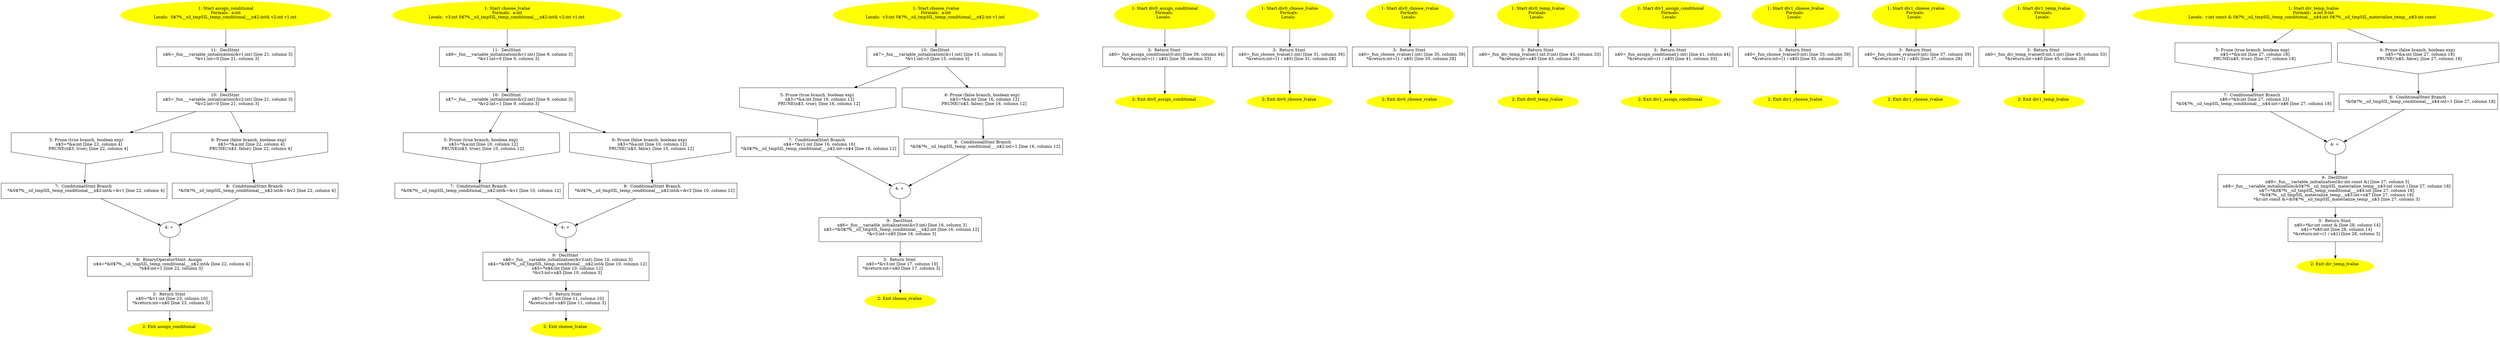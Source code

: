/* @generated */
digraph cfg {
"assign_conditional#6602154438630029026.d4adbdaf8d08f61e93de4faf3d45d8ab_1" [label="1: Start assign_conditional\nFormals:  a:int\nLocals:  0$?%__sil_tmpSIL_temp_conditional___n$2:int& v2:int v1:int \n  " color=yellow style=filled]
	

	 "assign_conditional#6602154438630029026.d4adbdaf8d08f61e93de4faf3d45d8ab_1" -> "assign_conditional#6602154438630029026.d4adbdaf8d08f61e93de4faf3d45d8ab_11" ;
"assign_conditional#6602154438630029026.d4adbdaf8d08f61e93de4faf3d45d8ab_2" [label="2: Exit assign_conditional \n  " color=yellow style=filled]
	

"assign_conditional#6602154438630029026.d4adbdaf8d08f61e93de4faf3d45d8ab_3" [label="3:  Return Stmt \n   n$0=*&v1:int [line 23, column 10]\n  *&return:int=n$0 [line 23, column 3]\n " shape="box"]
	

	 "assign_conditional#6602154438630029026.d4adbdaf8d08f61e93de4faf3d45d8ab_3" -> "assign_conditional#6602154438630029026.d4adbdaf8d08f61e93de4faf3d45d8ab_2" ;
"assign_conditional#6602154438630029026.d4adbdaf8d08f61e93de4faf3d45d8ab_4" [label="4: + \n  " ]
	

	 "assign_conditional#6602154438630029026.d4adbdaf8d08f61e93de4faf3d45d8ab_4" -> "assign_conditional#6602154438630029026.d4adbdaf8d08f61e93de4faf3d45d8ab_9" ;
"assign_conditional#6602154438630029026.d4adbdaf8d08f61e93de4faf3d45d8ab_5" [label="5: Prune (true branch, boolean exp) \n   n$3=*&a:int [line 22, column 4]\n  PRUNE(n$3, true); [line 22, column 4]\n " shape="invhouse"]
	

	 "assign_conditional#6602154438630029026.d4adbdaf8d08f61e93de4faf3d45d8ab_5" -> "assign_conditional#6602154438630029026.d4adbdaf8d08f61e93de4faf3d45d8ab_7" ;
"assign_conditional#6602154438630029026.d4adbdaf8d08f61e93de4faf3d45d8ab_6" [label="6: Prune (false branch, boolean exp) \n   n$3=*&a:int [line 22, column 4]\n  PRUNE(!n$3, false); [line 22, column 4]\n " shape="invhouse"]
	

	 "assign_conditional#6602154438630029026.d4adbdaf8d08f61e93de4faf3d45d8ab_6" -> "assign_conditional#6602154438630029026.d4adbdaf8d08f61e93de4faf3d45d8ab_8" ;
"assign_conditional#6602154438630029026.d4adbdaf8d08f61e93de4faf3d45d8ab_7" [label="7:  ConditionalStmt Branch \n   *&0$?%__sil_tmpSIL_temp_conditional___n$2:int&=&v1 [line 22, column 4]\n " shape="box"]
	

	 "assign_conditional#6602154438630029026.d4adbdaf8d08f61e93de4faf3d45d8ab_7" -> "assign_conditional#6602154438630029026.d4adbdaf8d08f61e93de4faf3d45d8ab_4" ;
"assign_conditional#6602154438630029026.d4adbdaf8d08f61e93de4faf3d45d8ab_8" [label="8:  ConditionalStmt Branch \n   *&0$?%__sil_tmpSIL_temp_conditional___n$2:int&=&v2 [line 22, column 4]\n " shape="box"]
	

	 "assign_conditional#6602154438630029026.d4adbdaf8d08f61e93de4faf3d45d8ab_8" -> "assign_conditional#6602154438630029026.d4adbdaf8d08f61e93de4faf3d45d8ab_4" ;
"assign_conditional#6602154438630029026.d4adbdaf8d08f61e93de4faf3d45d8ab_9" [label="9:  BinaryOperatorStmt: Assign \n   n$4=*&0$?%__sil_tmpSIL_temp_conditional___n$2:int& [line 22, column 4]\n  *n$4:int=1 [line 22, column 3]\n " shape="box"]
	

	 "assign_conditional#6602154438630029026.d4adbdaf8d08f61e93de4faf3d45d8ab_9" -> "assign_conditional#6602154438630029026.d4adbdaf8d08f61e93de4faf3d45d8ab_3" ;
"assign_conditional#6602154438630029026.d4adbdaf8d08f61e93de4faf3d45d8ab_10" [label="10:  DeclStmt \n   n$5=_fun___variable_initialization(&v2:int) [line 21, column 3]\n  *&v2:int=0 [line 21, column 3]\n " shape="box"]
	

	 "assign_conditional#6602154438630029026.d4adbdaf8d08f61e93de4faf3d45d8ab_10" -> "assign_conditional#6602154438630029026.d4adbdaf8d08f61e93de4faf3d45d8ab_5" ;
	 "assign_conditional#6602154438630029026.d4adbdaf8d08f61e93de4faf3d45d8ab_10" -> "assign_conditional#6602154438630029026.d4adbdaf8d08f61e93de4faf3d45d8ab_6" ;
"assign_conditional#6602154438630029026.d4adbdaf8d08f61e93de4faf3d45d8ab_11" [label="11:  DeclStmt \n   n$6=_fun___variable_initialization(&v1:int) [line 21, column 3]\n  *&v1:int=0 [line 21, column 3]\n " shape="box"]
	

	 "assign_conditional#6602154438630029026.d4adbdaf8d08f61e93de4faf3d45d8ab_11" -> "assign_conditional#6602154438630029026.d4adbdaf8d08f61e93de4faf3d45d8ab_10" ;
"choose_lvalue#6868643882447178722.7e0e06006a6e1baaef3aab18bce2b8d2_1" [label="1: Start choose_lvalue\nFormals:  a:int\nLocals:  v3:int 0$?%__sil_tmpSIL_temp_conditional___n$2:int& v2:int v1:int \n  " color=yellow style=filled]
	

	 "choose_lvalue#6868643882447178722.7e0e06006a6e1baaef3aab18bce2b8d2_1" -> "choose_lvalue#6868643882447178722.7e0e06006a6e1baaef3aab18bce2b8d2_11" ;
"choose_lvalue#6868643882447178722.7e0e06006a6e1baaef3aab18bce2b8d2_2" [label="2: Exit choose_lvalue \n  " color=yellow style=filled]
	

"choose_lvalue#6868643882447178722.7e0e06006a6e1baaef3aab18bce2b8d2_3" [label="3:  Return Stmt \n   n$0=*&v3:int [line 11, column 10]\n  *&return:int=n$0 [line 11, column 3]\n " shape="box"]
	

	 "choose_lvalue#6868643882447178722.7e0e06006a6e1baaef3aab18bce2b8d2_3" -> "choose_lvalue#6868643882447178722.7e0e06006a6e1baaef3aab18bce2b8d2_2" ;
"choose_lvalue#6868643882447178722.7e0e06006a6e1baaef3aab18bce2b8d2_4" [label="4: + \n  " ]
	

	 "choose_lvalue#6868643882447178722.7e0e06006a6e1baaef3aab18bce2b8d2_4" -> "choose_lvalue#6868643882447178722.7e0e06006a6e1baaef3aab18bce2b8d2_9" ;
"choose_lvalue#6868643882447178722.7e0e06006a6e1baaef3aab18bce2b8d2_5" [label="5: Prune (true branch, boolean exp) \n   n$3=*&a:int [line 10, column 12]\n  PRUNE(n$3, true); [line 10, column 12]\n " shape="invhouse"]
	

	 "choose_lvalue#6868643882447178722.7e0e06006a6e1baaef3aab18bce2b8d2_5" -> "choose_lvalue#6868643882447178722.7e0e06006a6e1baaef3aab18bce2b8d2_7" ;
"choose_lvalue#6868643882447178722.7e0e06006a6e1baaef3aab18bce2b8d2_6" [label="6: Prune (false branch, boolean exp) \n   n$3=*&a:int [line 10, column 12]\n  PRUNE(!n$3, false); [line 10, column 12]\n " shape="invhouse"]
	

	 "choose_lvalue#6868643882447178722.7e0e06006a6e1baaef3aab18bce2b8d2_6" -> "choose_lvalue#6868643882447178722.7e0e06006a6e1baaef3aab18bce2b8d2_8" ;
"choose_lvalue#6868643882447178722.7e0e06006a6e1baaef3aab18bce2b8d2_7" [label="7:  ConditionalStmt Branch \n   *&0$?%__sil_tmpSIL_temp_conditional___n$2:int&=&v1 [line 10, column 12]\n " shape="box"]
	

	 "choose_lvalue#6868643882447178722.7e0e06006a6e1baaef3aab18bce2b8d2_7" -> "choose_lvalue#6868643882447178722.7e0e06006a6e1baaef3aab18bce2b8d2_4" ;
"choose_lvalue#6868643882447178722.7e0e06006a6e1baaef3aab18bce2b8d2_8" [label="8:  ConditionalStmt Branch \n   *&0$?%__sil_tmpSIL_temp_conditional___n$2:int&=&v2 [line 10, column 12]\n " shape="box"]
	

	 "choose_lvalue#6868643882447178722.7e0e06006a6e1baaef3aab18bce2b8d2_8" -> "choose_lvalue#6868643882447178722.7e0e06006a6e1baaef3aab18bce2b8d2_4" ;
"choose_lvalue#6868643882447178722.7e0e06006a6e1baaef3aab18bce2b8d2_9" [label="9:  DeclStmt \n   n$6=_fun___variable_initialization(&v3:int) [line 10, column 3]\n  n$4=*&0$?%__sil_tmpSIL_temp_conditional___n$2:int& [line 10, column 12]\n  n$5=*n$4:int [line 10, column 12]\n  *&v3:int=n$5 [line 10, column 3]\n " shape="box"]
	

	 "choose_lvalue#6868643882447178722.7e0e06006a6e1baaef3aab18bce2b8d2_9" -> "choose_lvalue#6868643882447178722.7e0e06006a6e1baaef3aab18bce2b8d2_3" ;
"choose_lvalue#6868643882447178722.7e0e06006a6e1baaef3aab18bce2b8d2_10" [label="10:  DeclStmt \n   n$7=_fun___variable_initialization(&v2:int) [line 9, column 3]\n  *&v2:int=1 [line 9, column 3]\n " shape="box"]
	

	 "choose_lvalue#6868643882447178722.7e0e06006a6e1baaef3aab18bce2b8d2_10" -> "choose_lvalue#6868643882447178722.7e0e06006a6e1baaef3aab18bce2b8d2_5" ;
	 "choose_lvalue#6868643882447178722.7e0e06006a6e1baaef3aab18bce2b8d2_10" -> "choose_lvalue#6868643882447178722.7e0e06006a6e1baaef3aab18bce2b8d2_6" ;
"choose_lvalue#6868643882447178722.7e0e06006a6e1baaef3aab18bce2b8d2_11" [label="11:  DeclStmt \n   n$8=_fun___variable_initialization(&v1:int) [line 9, column 3]\n  *&v1:int=0 [line 9, column 3]\n " shape="box"]
	

	 "choose_lvalue#6868643882447178722.7e0e06006a6e1baaef3aab18bce2b8d2_11" -> "choose_lvalue#6868643882447178722.7e0e06006a6e1baaef3aab18bce2b8d2_10" ;
"choose_rvalue#5692558402038768020.7de6e1902b5c331a5715ba3f0f51e47e_1" [label="1: Start choose_rvalue\nFormals:  a:int\nLocals:  v3:int 0$?%__sil_tmpSIL_temp_conditional___n$2:int v1:int \n  " color=yellow style=filled]
	

	 "choose_rvalue#5692558402038768020.7de6e1902b5c331a5715ba3f0f51e47e_1" -> "choose_rvalue#5692558402038768020.7de6e1902b5c331a5715ba3f0f51e47e_10" ;
"choose_rvalue#5692558402038768020.7de6e1902b5c331a5715ba3f0f51e47e_2" [label="2: Exit choose_rvalue \n  " color=yellow style=filled]
	

"choose_rvalue#5692558402038768020.7de6e1902b5c331a5715ba3f0f51e47e_3" [label="3:  Return Stmt \n   n$0=*&v3:int [line 17, column 10]\n  *&return:int=n$0 [line 17, column 3]\n " shape="box"]
	

	 "choose_rvalue#5692558402038768020.7de6e1902b5c331a5715ba3f0f51e47e_3" -> "choose_rvalue#5692558402038768020.7de6e1902b5c331a5715ba3f0f51e47e_2" ;
"choose_rvalue#5692558402038768020.7de6e1902b5c331a5715ba3f0f51e47e_4" [label="4: + \n  " ]
	

	 "choose_rvalue#5692558402038768020.7de6e1902b5c331a5715ba3f0f51e47e_4" -> "choose_rvalue#5692558402038768020.7de6e1902b5c331a5715ba3f0f51e47e_9" ;
"choose_rvalue#5692558402038768020.7de6e1902b5c331a5715ba3f0f51e47e_5" [label="5: Prune (true branch, boolean exp) \n   n$3=*&a:int [line 16, column 12]\n  PRUNE(n$3, true); [line 16, column 12]\n " shape="invhouse"]
	

	 "choose_rvalue#5692558402038768020.7de6e1902b5c331a5715ba3f0f51e47e_5" -> "choose_rvalue#5692558402038768020.7de6e1902b5c331a5715ba3f0f51e47e_7" ;
"choose_rvalue#5692558402038768020.7de6e1902b5c331a5715ba3f0f51e47e_6" [label="6: Prune (false branch, boolean exp) \n   n$3=*&a:int [line 16, column 12]\n  PRUNE(!n$3, false); [line 16, column 12]\n " shape="invhouse"]
	

	 "choose_rvalue#5692558402038768020.7de6e1902b5c331a5715ba3f0f51e47e_6" -> "choose_rvalue#5692558402038768020.7de6e1902b5c331a5715ba3f0f51e47e_8" ;
"choose_rvalue#5692558402038768020.7de6e1902b5c331a5715ba3f0f51e47e_7" [label="7:  ConditionalStmt Branch \n   n$4=*&v1:int [line 16, column 16]\n  *&0$?%__sil_tmpSIL_temp_conditional___n$2:int=n$4 [line 16, column 12]\n " shape="box"]
	

	 "choose_rvalue#5692558402038768020.7de6e1902b5c331a5715ba3f0f51e47e_7" -> "choose_rvalue#5692558402038768020.7de6e1902b5c331a5715ba3f0f51e47e_4" ;
"choose_rvalue#5692558402038768020.7de6e1902b5c331a5715ba3f0f51e47e_8" [label="8:  ConditionalStmt Branch \n   *&0$?%__sil_tmpSIL_temp_conditional___n$2:int=1 [line 16, column 12]\n " shape="box"]
	

	 "choose_rvalue#5692558402038768020.7de6e1902b5c331a5715ba3f0f51e47e_8" -> "choose_rvalue#5692558402038768020.7de6e1902b5c331a5715ba3f0f51e47e_4" ;
"choose_rvalue#5692558402038768020.7de6e1902b5c331a5715ba3f0f51e47e_9" [label="9:  DeclStmt \n   n$6=_fun___variable_initialization(&v3:int) [line 16, column 3]\n  n$5=*&0$?%__sil_tmpSIL_temp_conditional___n$2:int [line 16, column 12]\n  *&v3:int=n$5 [line 16, column 3]\n " shape="box"]
	

	 "choose_rvalue#5692558402038768020.7de6e1902b5c331a5715ba3f0f51e47e_9" -> "choose_rvalue#5692558402038768020.7de6e1902b5c331a5715ba3f0f51e47e_3" ;
"choose_rvalue#5692558402038768020.7de6e1902b5c331a5715ba3f0f51e47e_10" [label="10:  DeclStmt \n   n$7=_fun___variable_initialization(&v1:int) [line 15, column 3]\n  *&v1:int=0 [line 15, column 3]\n " shape="box"]
	

	 "choose_rvalue#5692558402038768020.7de6e1902b5c331a5715ba3f0f51e47e_10" -> "choose_rvalue#5692558402038768020.7de6e1902b5c331a5715ba3f0f51e47e_5" ;
	 "choose_rvalue#5692558402038768020.7de6e1902b5c331a5715ba3f0f51e47e_10" -> "choose_rvalue#5692558402038768020.7de6e1902b5c331a5715ba3f0f51e47e_6" ;
"div0_assign_conditional#5107071401315365445.4f3bcdea44343998d43cc1b04e1ee179_1" [label="1: Start div0_assign_conditional\nFormals: \nLocals:  \n  " color=yellow style=filled]
	

	 "div0_assign_conditional#5107071401315365445.4f3bcdea44343998d43cc1b04e1ee179_1" -> "div0_assign_conditional#5107071401315365445.4f3bcdea44343998d43cc1b04e1ee179_3" ;
"div0_assign_conditional#5107071401315365445.4f3bcdea44343998d43cc1b04e1ee179_2" [label="2: Exit div0_assign_conditional \n  " color=yellow style=filled]
	

"div0_assign_conditional#5107071401315365445.4f3bcdea44343998d43cc1b04e1ee179_3" [label="3:  Return Stmt \n   n$0=_fun_assign_conditional(0:int) [line 39, column 44]\n  *&return:int=(1 / n$0) [line 39, column 33]\n " shape="box"]
	

	 "div0_assign_conditional#5107071401315365445.4f3bcdea44343998d43cc1b04e1ee179_3" -> "div0_assign_conditional#5107071401315365445.4f3bcdea44343998d43cc1b04e1ee179_2" ;
"div0_choose_lvalue#13889289797749672490.33434dbd9bc43b011249899260680670_1" [label="1: Start div0_choose_lvalue\nFormals: \nLocals:  \n  " color=yellow style=filled]
	

	 "div0_choose_lvalue#13889289797749672490.33434dbd9bc43b011249899260680670_1" -> "div0_choose_lvalue#13889289797749672490.33434dbd9bc43b011249899260680670_3" ;
"div0_choose_lvalue#13889289797749672490.33434dbd9bc43b011249899260680670_2" [label="2: Exit div0_choose_lvalue \n  " color=yellow style=filled]
	

"div0_choose_lvalue#13889289797749672490.33434dbd9bc43b011249899260680670_3" [label="3:  Return Stmt \n   n$0=_fun_choose_lvalue(1:int) [line 31, column 39]\n  *&return:int=(1 / n$0) [line 31, column 28]\n " shape="box"]
	

	 "div0_choose_lvalue#13889289797749672490.33434dbd9bc43b011249899260680670_3" -> "div0_choose_lvalue#13889289797749672490.33434dbd9bc43b011249899260680670_2" ;
"div0_choose_rvalue#5985399689822936660.67f1213862b68d51bd848ce28d6859ec_1" [label="1: Start div0_choose_rvalue\nFormals: \nLocals:  \n  " color=yellow style=filled]
	

	 "div0_choose_rvalue#5985399689822936660.67f1213862b68d51bd848ce28d6859ec_1" -> "div0_choose_rvalue#5985399689822936660.67f1213862b68d51bd848ce28d6859ec_3" ;
"div0_choose_rvalue#5985399689822936660.67f1213862b68d51bd848ce28d6859ec_2" [label="2: Exit div0_choose_rvalue \n  " color=yellow style=filled]
	

"div0_choose_rvalue#5985399689822936660.67f1213862b68d51bd848ce28d6859ec_3" [label="3:  Return Stmt \n   n$0=_fun_choose_rvalue(1:int) [line 35, column 39]\n  *&return:int=(1 / n$0) [line 35, column 28]\n " shape="box"]
	

	 "div0_choose_rvalue#5985399689822936660.67f1213862b68d51bd848ce28d6859ec_3" -> "div0_choose_rvalue#5985399689822936660.67f1213862b68d51bd848ce28d6859ec_2" ;
"div0_temp_lvalue#4236327814744405863.1539dbb4efb081b38036309be4c65715_1" [label="1: Start div0_temp_lvalue\nFormals: \nLocals:  \n  " color=yellow style=filled]
	

	 "div0_temp_lvalue#4236327814744405863.1539dbb4efb081b38036309be4c65715_1" -> "div0_temp_lvalue#4236327814744405863.1539dbb4efb081b38036309be4c65715_3" ;
"div0_temp_lvalue#4236327814744405863.1539dbb4efb081b38036309be4c65715_2" [label="2: Exit div0_temp_lvalue \n  " color=yellow style=filled]
	

"div0_temp_lvalue#4236327814744405863.1539dbb4efb081b38036309be4c65715_3" [label="3:  Return Stmt \n   n$0=_fun_div_temp_lvalue(1:int,0:int) [line 43, column 33]\n  *&return:int=n$0 [line 43, column 26]\n " shape="box"]
	

	 "div0_temp_lvalue#4236327814744405863.1539dbb4efb081b38036309be4c65715_3" -> "div0_temp_lvalue#4236327814744405863.1539dbb4efb081b38036309be4c65715_2" ;
"div1_assign_conditional#703756229606178162.2f3187315131c9e8e31a0380708ebcbb_1" [label="1: Start div1_assign_conditional\nFormals: \nLocals:  \n  " color=yellow style=filled]
	

	 "div1_assign_conditional#703756229606178162.2f3187315131c9e8e31a0380708ebcbb_1" -> "div1_assign_conditional#703756229606178162.2f3187315131c9e8e31a0380708ebcbb_3" ;
"div1_assign_conditional#703756229606178162.2f3187315131c9e8e31a0380708ebcbb_2" [label="2: Exit div1_assign_conditional \n  " color=yellow style=filled]
	

"div1_assign_conditional#703756229606178162.2f3187315131c9e8e31a0380708ebcbb_3" [label="3:  Return Stmt \n   n$0=_fun_assign_conditional(1:int) [line 41, column 44]\n  *&return:int=(1 / n$0) [line 41, column 33]\n " shape="box"]
	

	 "div1_assign_conditional#703756229606178162.2f3187315131c9e8e31a0380708ebcbb_3" -> "div1_assign_conditional#703756229606178162.2f3187315131c9e8e31a0380708ebcbb_2" ;
"div1_choose_lvalue#17507024914646798803.f2ba997f0baf8ee3dada0c7b0947cb8d_1" [label="1: Start div1_choose_lvalue\nFormals: \nLocals:  \n  " color=yellow style=filled]
	

	 "div1_choose_lvalue#17507024914646798803.f2ba997f0baf8ee3dada0c7b0947cb8d_1" -> "div1_choose_lvalue#17507024914646798803.f2ba997f0baf8ee3dada0c7b0947cb8d_3" ;
"div1_choose_lvalue#17507024914646798803.f2ba997f0baf8ee3dada0c7b0947cb8d_2" [label="2: Exit div1_choose_lvalue \n  " color=yellow style=filled]
	

"div1_choose_lvalue#17507024914646798803.f2ba997f0baf8ee3dada0c7b0947cb8d_3" [label="3:  Return Stmt \n   n$0=_fun_choose_lvalue(0:int) [line 33, column 39]\n  *&return:int=(1 / n$0) [line 33, column 28]\n " shape="box"]
	

	 "div1_choose_lvalue#17507024914646798803.f2ba997f0baf8ee3dada0c7b0947cb8d_3" -> "div1_choose_lvalue#17507024914646798803.f2ba997f0baf8ee3dada0c7b0947cb8d_2" ;
"div1_choose_rvalue#2897979603329583409.ca29e44a33271dfb3905f48a478bcf9c_1" [label="1: Start div1_choose_rvalue\nFormals: \nLocals:  \n  " color=yellow style=filled]
	

	 "div1_choose_rvalue#2897979603329583409.ca29e44a33271dfb3905f48a478bcf9c_1" -> "div1_choose_rvalue#2897979603329583409.ca29e44a33271dfb3905f48a478bcf9c_3" ;
"div1_choose_rvalue#2897979603329583409.ca29e44a33271dfb3905f48a478bcf9c_2" [label="2: Exit div1_choose_rvalue \n  " color=yellow style=filled]
	

"div1_choose_rvalue#2897979603329583409.ca29e44a33271dfb3905f48a478bcf9c_3" [label="3:  Return Stmt \n   n$0=_fun_choose_rvalue(0:int) [line 37, column 39]\n  *&return:int=(1 / n$0) [line 37, column 28]\n " shape="box"]
	

	 "div1_choose_rvalue#2897979603329583409.ca29e44a33271dfb3905f48a478bcf9c_3" -> "div1_choose_rvalue#2897979603329583409.ca29e44a33271dfb3905f48a478bcf9c_2" ;
"div1_temp_lvalue#14722162998333319062.760b52102ce508c3244378cf1bf06b6d_1" [label="1: Start div1_temp_lvalue\nFormals: \nLocals:  \n  " color=yellow style=filled]
	

	 "div1_temp_lvalue#14722162998333319062.760b52102ce508c3244378cf1bf06b6d_1" -> "div1_temp_lvalue#14722162998333319062.760b52102ce508c3244378cf1bf06b6d_3" ;
"div1_temp_lvalue#14722162998333319062.760b52102ce508c3244378cf1bf06b6d_2" [label="2: Exit div1_temp_lvalue \n  " color=yellow style=filled]
	

"div1_temp_lvalue#14722162998333319062.760b52102ce508c3244378cf1bf06b6d_3" [label="3:  Return Stmt \n   n$0=_fun_div_temp_lvalue(0:int,1:int) [line 45, column 33]\n  *&return:int=n$0 [line 45, column 26]\n " shape="box"]
	

	 "div1_temp_lvalue#14722162998333319062.760b52102ce508c3244378cf1bf06b6d_3" -> "div1_temp_lvalue#14722162998333319062.760b52102ce508c3244378cf1bf06b6d_2" ;
"div_temp_lvalue#2433393879580018854.ddda47c9e217adc2189e8c150a553f53_1" [label="1: Start div_temp_lvalue\nFormals:  a:int b:int\nLocals:  r:int const & 0$?%__sil_tmpSIL_temp_conditional___n$4:int 0$?%__sil_tmpSIL_materialize_temp__n$3:int const  \n  " color=yellow style=filled]
	

	 "div_temp_lvalue#2433393879580018854.ddda47c9e217adc2189e8c150a553f53_1" -> "div_temp_lvalue#2433393879580018854.ddda47c9e217adc2189e8c150a553f53_5" ;
	 "div_temp_lvalue#2433393879580018854.ddda47c9e217adc2189e8c150a553f53_1" -> "div_temp_lvalue#2433393879580018854.ddda47c9e217adc2189e8c150a553f53_6" ;
"div_temp_lvalue#2433393879580018854.ddda47c9e217adc2189e8c150a553f53_2" [label="2: Exit div_temp_lvalue \n  " color=yellow style=filled]
	

"div_temp_lvalue#2433393879580018854.ddda47c9e217adc2189e8c150a553f53_3" [label="3:  Return Stmt \n   n$0=*&r:int const & [line 28, column 14]\n  n$1=*n$0:int [line 28, column 14]\n  *&return:int=(1 / n$1) [line 28, column 3]\n " shape="box"]
	

	 "div_temp_lvalue#2433393879580018854.ddda47c9e217adc2189e8c150a553f53_3" -> "div_temp_lvalue#2433393879580018854.ddda47c9e217adc2189e8c150a553f53_2" ;
"div_temp_lvalue#2433393879580018854.ddda47c9e217adc2189e8c150a553f53_4" [label="4: + \n  " ]
	

	 "div_temp_lvalue#2433393879580018854.ddda47c9e217adc2189e8c150a553f53_4" -> "div_temp_lvalue#2433393879580018854.ddda47c9e217adc2189e8c150a553f53_9" ;
"div_temp_lvalue#2433393879580018854.ddda47c9e217adc2189e8c150a553f53_5" [label="5: Prune (true branch, boolean exp) \n   n$5=*&a:int [line 27, column 18]\n  PRUNE(n$5, true); [line 27, column 18]\n " shape="invhouse"]
	

	 "div_temp_lvalue#2433393879580018854.ddda47c9e217adc2189e8c150a553f53_5" -> "div_temp_lvalue#2433393879580018854.ddda47c9e217adc2189e8c150a553f53_7" ;
"div_temp_lvalue#2433393879580018854.ddda47c9e217adc2189e8c150a553f53_6" [label="6: Prune (false branch, boolean exp) \n   n$5=*&a:int [line 27, column 18]\n  PRUNE(!n$5, false); [line 27, column 18]\n " shape="invhouse"]
	

	 "div_temp_lvalue#2433393879580018854.ddda47c9e217adc2189e8c150a553f53_6" -> "div_temp_lvalue#2433393879580018854.ddda47c9e217adc2189e8c150a553f53_8" ;
"div_temp_lvalue#2433393879580018854.ddda47c9e217adc2189e8c150a553f53_7" [label="7:  ConditionalStmt Branch \n   n$6=*&b:int [line 27, column 22]\n  *&0$?%__sil_tmpSIL_temp_conditional___n$4:int=n$6 [line 27, column 18]\n " shape="box"]
	

	 "div_temp_lvalue#2433393879580018854.ddda47c9e217adc2189e8c150a553f53_7" -> "div_temp_lvalue#2433393879580018854.ddda47c9e217adc2189e8c150a553f53_4" ;
"div_temp_lvalue#2433393879580018854.ddda47c9e217adc2189e8c150a553f53_8" [label="8:  ConditionalStmt Branch \n   *&0$?%__sil_tmpSIL_temp_conditional___n$4:int=1 [line 27, column 18]\n " shape="box"]
	

	 "div_temp_lvalue#2433393879580018854.ddda47c9e217adc2189e8c150a553f53_8" -> "div_temp_lvalue#2433393879580018854.ddda47c9e217adc2189e8c150a553f53_4" ;
"div_temp_lvalue#2433393879580018854.ddda47c9e217adc2189e8c150a553f53_9" [label="9:  DeclStmt \n   n$9=_fun___variable_initialization(&r:int const &) [line 27, column 3]\n  n$8=_fun___variable_initialization(&0$?%__sil_tmpSIL_materialize_temp__n$3:int const ) [line 27, column 18]\n  n$7=*&0$?%__sil_tmpSIL_temp_conditional___n$4:int [line 27, column 18]\n  *&0$?%__sil_tmpSIL_materialize_temp__n$3:int=n$7 [line 27, column 18]\n  *&r:int const &=&0$?%__sil_tmpSIL_materialize_temp__n$3 [line 27, column 3]\n " shape="box"]
	

	 "div_temp_lvalue#2433393879580018854.ddda47c9e217adc2189e8c150a553f53_9" -> "div_temp_lvalue#2433393879580018854.ddda47c9e217adc2189e8c150a553f53_3" ;
}
